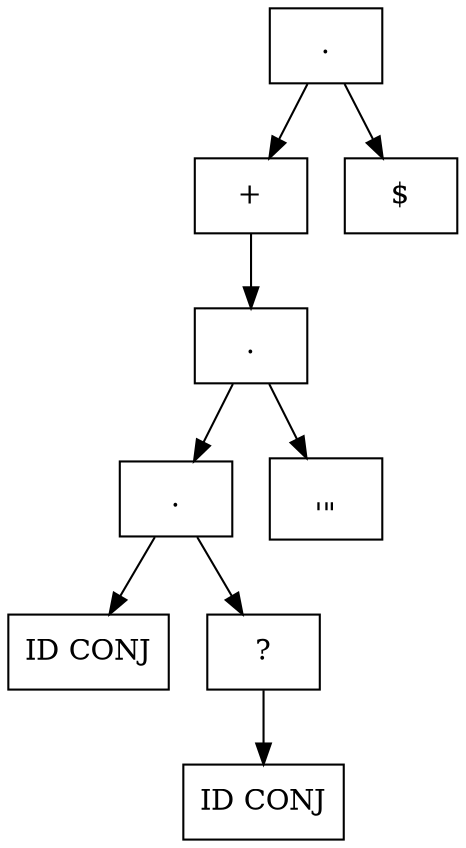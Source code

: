 digraph G { 
node[shape = box]; 

Nodo1256440269[label = "."];

Nodo1256440269 -> Nodo704024720; 

Nodo1256440269 -> Nodo1452012306; 

Nodo704024720[label = "+"];

Nodo704024720 -> Nodo211968962; 

Nodo211968962[label = "."];

Nodo211968962 -> Nodo1486566962; 

Nodo211968962 -> Nodo1173643169; 

Nodo1486566962[label = "."];

Nodo1486566962 -> Nodo1282287470; 

Nodo1486566962 -> Nodo1397616978; 

Nodo1282287470[label = "ID CONJ"];

Nodo1397616978[label = "?"];

Nodo1397616978 -> Nodo1390835631; 

Nodo1390835631[label = "ID CONJ"];

Nodo1173643169[label = "\n\'\""];

Nodo1452012306[label = "$"];
}
